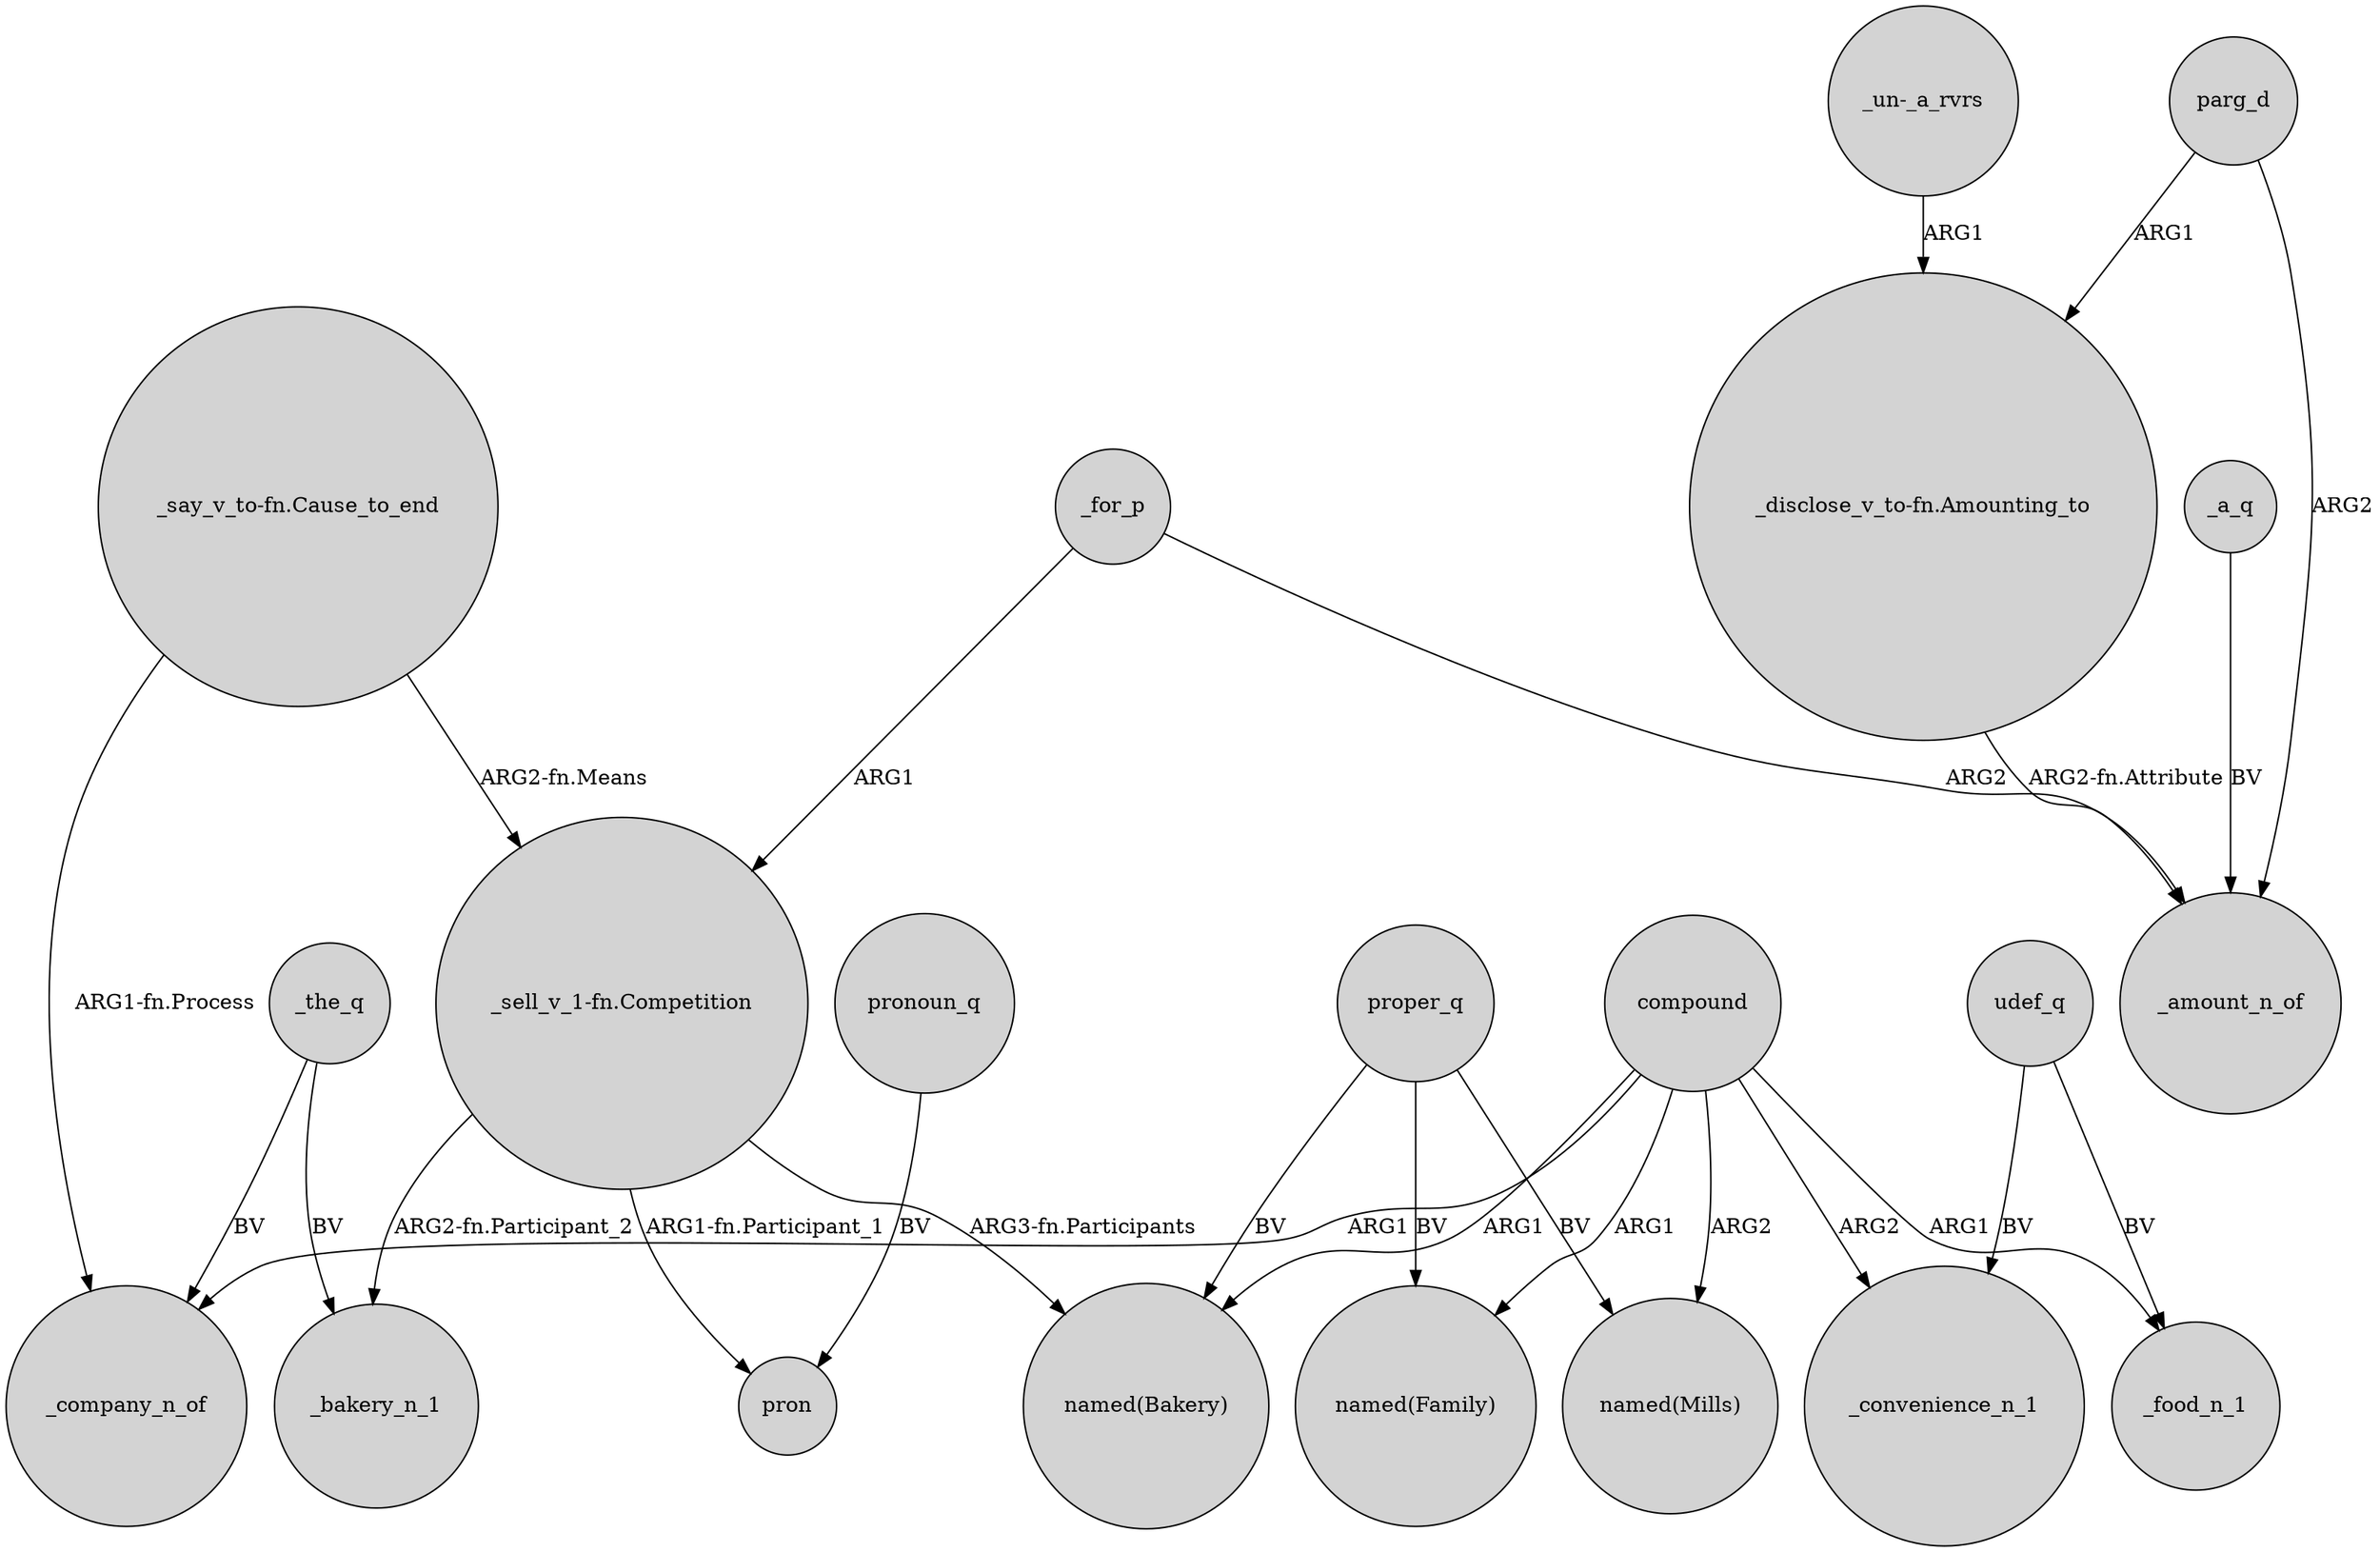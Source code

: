 digraph {
	node [shape=circle style=filled]
	_the_q -> _bakery_n_1 [label=BV]
	_for_p -> _amount_n_of [label=ARG2]
	_a_q -> _amount_n_of [label=BV]
	compound -> _company_n_of [label=ARG1]
	compound -> "named(Family)" [label=ARG1]
	"_un-_a_rvrs" -> "_disclose_v_to-fn.Amounting_to" [label=ARG1]
	compound -> "named(Mills)" [label=ARG2]
	parg_d -> _amount_n_of [label=ARG2]
	pronoun_q -> pron [label=BV]
	udef_q -> _convenience_n_1 [label=BV]
	proper_q -> "named(Bakery)" [label=BV]
	"_sell_v_1-fn.Competition" -> "named(Bakery)" [label="ARG3-fn.Participants"]
	udef_q -> _food_n_1 [label=BV]
	compound -> "named(Bakery)" [label=ARG1]
	"_sell_v_1-fn.Competition" -> _bakery_n_1 [label="ARG2-fn.Participant_2"]
	_for_p -> "_sell_v_1-fn.Competition" [label=ARG1]
	parg_d -> "_disclose_v_to-fn.Amounting_to" [label=ARG1]
	proper_q -> "named(Mills)" [label=BV]
	"_say_v_to-fn.Cause_to_end" -> "_sell_v_1-fn.Competition" [label="ARG2-fn.Means"]
	"_sell_v_1-fn.Competition" -> pron [label="ARG1-fn.Participant_1"]
	"_say_v_to-fn.Cause_to_end" -> _company_n_of [label="ARG1-fn.Process"]
	compound -> _food_n_1 [label=ARG1]
	"_disclose_v_to-fn.Amounting_to" -> _amount_n_of [label="ARG2-fn.Attribute"]
	_the_q -> _company_n_of [label=BV]
	proper_q -> "named(Family)" [label=BV]
	compound -> _convenience_n_1 [label=ARG2]
}
